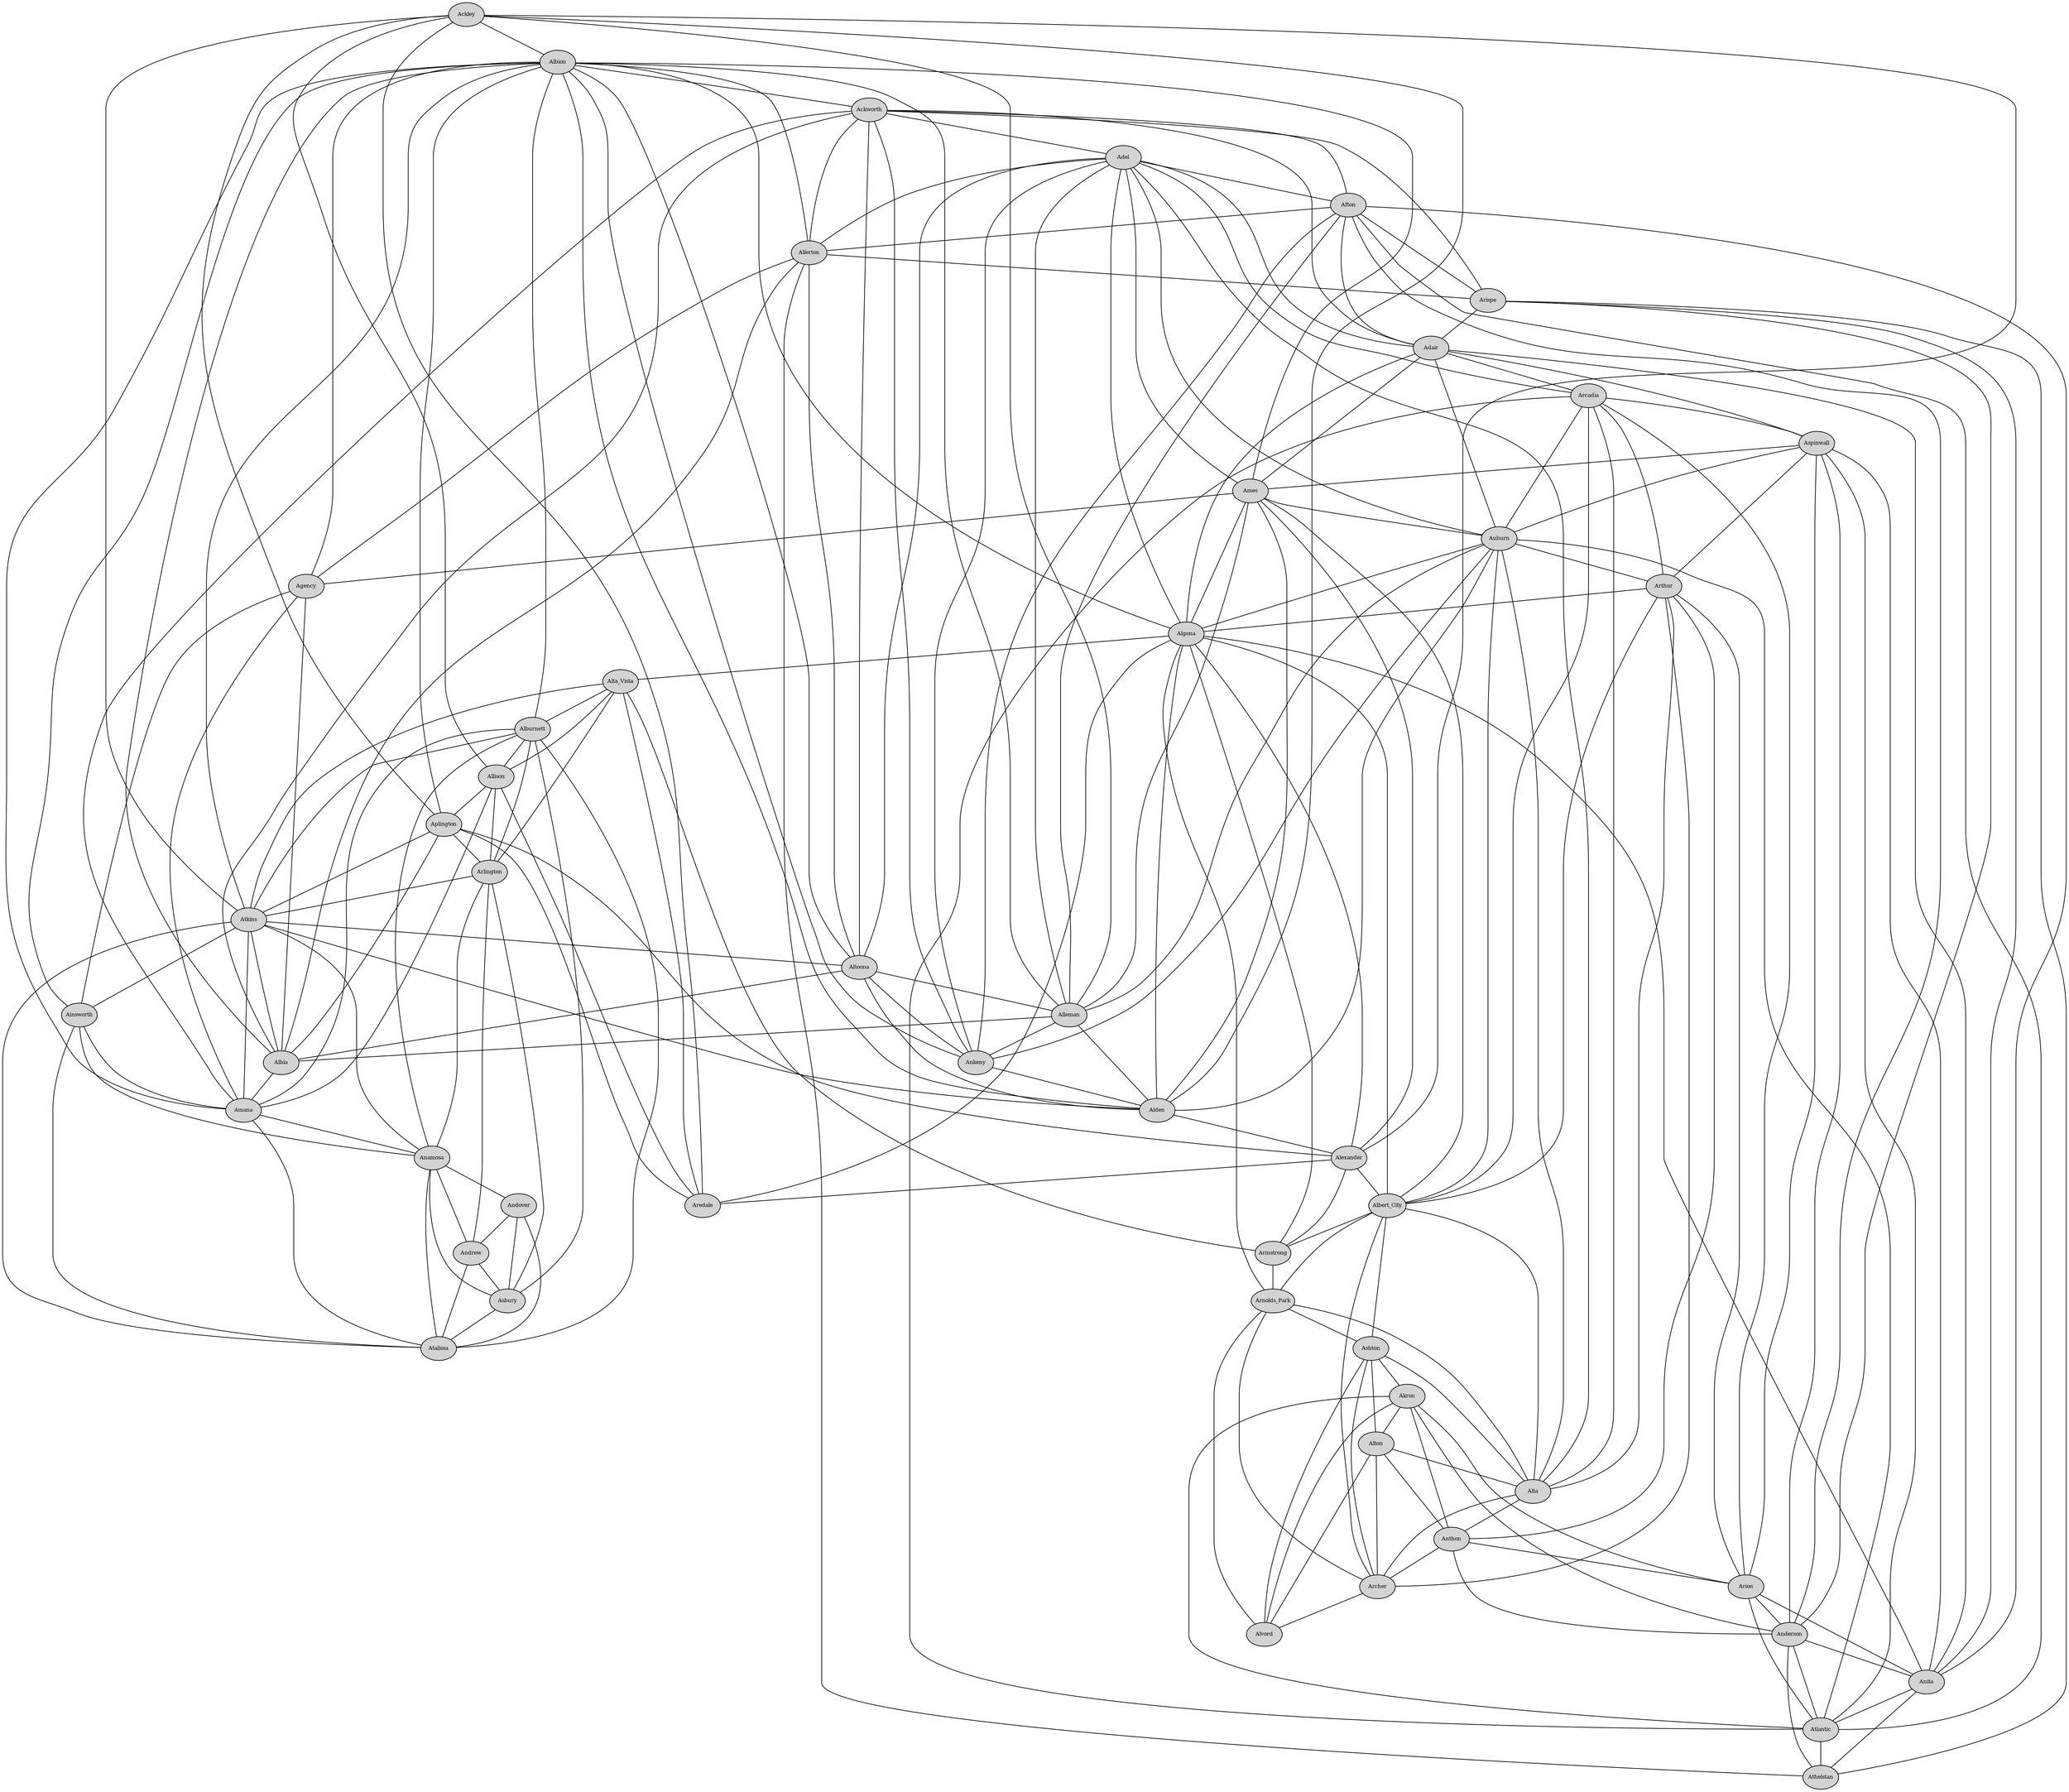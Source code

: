 graph geometric_spanner_greedy_spanner {
outputorder=edgesfirst;
node[fontsize=8, style=filled, margin="0.05,0.03"];
Ackley [pos="212.758,-465.261!"];
Ackworth [pos="206.835,-467.364!"];
Adair [pos="207.501,-473.215!"];
Adel [pos="208.072,-470.087!"];
Afton [pos="205.137,-470.99!"];
Agency [pos="204.975,-461.534!"];
Ainsworth [pos="206.445,-457.762!"];
Akron [pos="214.144,-482.797!"];
Albert_City [pos="213.91,-474.743!"];
Albia [pos="205.133,-464.029!"];
Albion [pos="210.562,-464.943!"];
Alburnett [pos="210.742,-458.093!"];
Alden [pos="212.601,-466.88!"];
Alexander [pos="214.029,-467.383!"];
Algona [pos="215.35,-471.165!"];
Alleman [pos="209.1,-468.058!"];
Allerton [pos="203.532,-466.826!"];
Allison [pos="213.764,-463.976!"];
Alta [pos="213.368,-476.453!"];
Alta_Vista [pos="215.993,-462.086!"];
Alton [pos="214.937,-480.053!"];
Altoona [pos="208.221,-467.323!"];
Alvord [pos="216.711,-481.506!"];
Amana [pos="209,-459.354!"];
Ames [pos="210.174,-468.1!"];
Anamosa [pos="210.542,-456.426!"];
Anderson [pos="204.007,-478.021!"];
Andover [pos="209.896,-451.259!"];
Andrew [pos="210.768,-452.962!"];
Anita [pos="207.226,-473.823!"];
Ankeny [pos="208.649,-468.029!"];
Anthon [pos="211.942,-479.333!"];
Aplington [pos="212.921,-464.422!"];
Arcadia [pos="210.436,-475.231!"];
Archer [pos="215.576,-478.729!"];
Aredale [pos="214.165,-465.027!"];
Arion [pos="209.746,-477.318!"];
Arispe [pos="204.747,-471.096!"];
Arlington [pos="213.746,-458.356!"];
Armstrong [pos="216.98,-472.392!"];
Arnolds_Park [pos="216.864,-475.619!"];
Arthur [pos="211.674,-476.738!"];
Asbury [pos="212.572,-453.758!"];
Ashton [pos="216.557,-478.956!"];
Aspinwall [pos="209.56,-475.678!"];
Atalissa [pos="207.856,-455.83!"];
Athelstan [pos="202.861,-472.711!"];
Atkins [pos="209.985,-459.311!"];
Atlantic [pos="207.018,-475.069!"];
Auburn [pos="211.257,-474.389!"];
Ackley -- Aredale
Ackley -- Aplington
Ackley -- Atkins
Ackley -- Albion
Ackley -- Alleman
Ackley -- Alden
Ackley -- Alexander
Ackworth -- Altoona
Ackworth -- Amana
Ackworth -- Albia
Ackworth -- Allerton
Ackworth -- Afton
Ackworth -- Adel
Ackworth -- Ankeny
Adair -- Algona
Adair -- Adel
Adair -- Ackworth
Adair -- Afton
Adair -- Anita
Adair -- Aspinwall
Adair -- Arcadia
Adel -- Ames
Adel -- Ankeny
Adel -- Allerton
Adel -- Afton
Adel -- Auburn
Adel -- Algona
Afton -- Allerton
Afton -- Arispe
Afton -- Anderson
Afton -- Anita
Agency -- Amana
Agency -- Ainsworth
Agency -- Allerton
Agency -- Albia
Agency -- Albion
Ainsworth -- Anamosa
Ainsworth -- Atalissa
Ainsworth -- Albion
Ainsworth -- Amana
Akron -- Alvord
Akron -- Alton
Akron -- Anthon
Akron -- Anderson
Albert_City -- Armstrong
Albert_City -- Algona
Albert_City -- Ames
Albert_City -- Auburn
Albert_City -- Arthur
Albert_City -- Alta
Albert_City -- Archer
Albert_City -- Arnolds_Park
Albia -- Atkins
Albia -- Amana
Albia -- Allerton
Albia -- Albion
Albion -- Aplington
Albion -- Alburnett
Albion -- Atkins
Albion -- Ackworth
Albion -- Ames
Albion -- Algona
Alburnett -- Asbury
Alburnett -- Anamosa
Alburnett -- Atalissa
Alburnett -- Amana
Alburnett -- Atkins
Alburnett -- Allison
Alburnett -- Arlington
Alden -- Atkins
Alden -- Albion
Alden -- Ames
Alden -- Auburn
Alden -- Algona
Alden -- Alexander
Alexander -- Aredale
Alexander -- Ames
Alexander -- Albert_City
Alexander -- Algona
Algona -- Alta_Vista
Algona -- Ames
Algona -- Auburn
Algona -- Arnolds_Park
Algona -- Armstrong
Alleman -- Alden
Alleman -- Albion
Alleman -- Albia
Alleman -- Ankeny
Alleman -- Afton
Alleman -- Adel
Alleman -- Auburn
Alleman -- Ames
Allerton -- Albion
Allerton -- Athelstan
Allerton -- Arispe
Allison -- Alta_Vista
Allison -- Arlington
Allison -- Amana
Allison -- Aplington
Allison -- Ackley
Allison -- Aredale
Alta -- Arnolds_Park
Alta -- Adel
Alta -- Auburn
Alta -- Arthur
Alta -- Anthon
Alta -- Archer
Alta -- Ashton
Alta_Vista -- Arlington
Alta_Vista -- Alburnett
Alta_Vista -- Aredale
Alta_Vista -- Armstrong
Alton -- Ashton
Alton -- Archer
Alton -- Alta
Alton -- Anthon
Alton -- Alvord
Altoona -- Alden
Altoona -- Albion
Altoona -- Albia
Altoona -- Allerton
Altoona -- Adel
Altoona -- Ankeny
Altoona -- Alleman
Alvord -- Arnolds_Park
Alvord -- Ashton
Amana -- Atkins
Amana -- Anamosa
Amana -- Atalissa
Amana -- Albion
Ames -- Agency
Ames -- Adair
Ames -- Auburn
Anamosa -- Asbury
Anamosa -- Andover
Anamosa -- Atalissa
Anamosa -- Atkins
Anamosa -- Arlington
Anderson -- Atlantic
Anderson -- Anita
Anderson -- Athelstan
Anderson -- Anthon
Andover -- Atalissa
Andover -- Andrew
Andover -- Asbury
Andrew -- Atalissa
Andrew -- Anamosa
Andrew -- Arlington
Andrew -- Asbury
Anita -- Algona
Anita -- Athelstan
Anita -- Atlantic
Anita -- Arion
Anita -- Aspinwall
Ankeny -- Alden
Ankeny -- Albion
Ankeny -- Afton
Ankeny -- Auburn
Anthon -- Archer
Anthon -- Arthur
Anthon -- Arion
Aplington -- Arlington
Aplington -- Atkins
Aplington -- Albia
Aplington -- Alexander
Aplington -- Aredale
Arcadia -- Albert_City
Arcadia -- Auburn
Arcadia -- Adel
Arcadia -- Atlantic
Arcadia -- Aspinwall
Arcadia -- Arion
Arcadia -- Arthur
Arcadia -- Alta
Archer -- Arnolds_Park
Archer -- Arthur
Archer -- Alvord
Archer -- Ashton
Aredale -- Algona
Arion -- Arthur
Arion -- Aspinwall
Arion -- Atlantic
Arion -- Anderson
Arion -- Akron
Arispe -- Ackworth
Arispe -- Athelstan
Arispe -- Anderson
Arispe -- Anita
Arispe -- Adair
Arlington -- Asbury
Arlington -- Atkins
Armstrong -- Alexander
Armstrong -- Arnolds_Park
Arnolds_Park -- Ashton
Arthur -- Algona
Arthur -- Aspinwall
Asbury -- Atalissa
Ashton -- Albert_City
Ashton -- Akron
Aspinwall -- Ames
Aspinwall -- Atlantic
Aspinwall -- Anderson
Atkins -- Atalissa
Atkins -- Ainsworth
Atkins -- Altoona
Atkins -- Alta_Vista
Atlantic -- Auburn
Atlantic -- Afton
Atlantic -- Athelstan
Atlantic -- Akron
Auburn -- Adair
Auburn -- Aspinwall
Auburn -- Arthur
}
